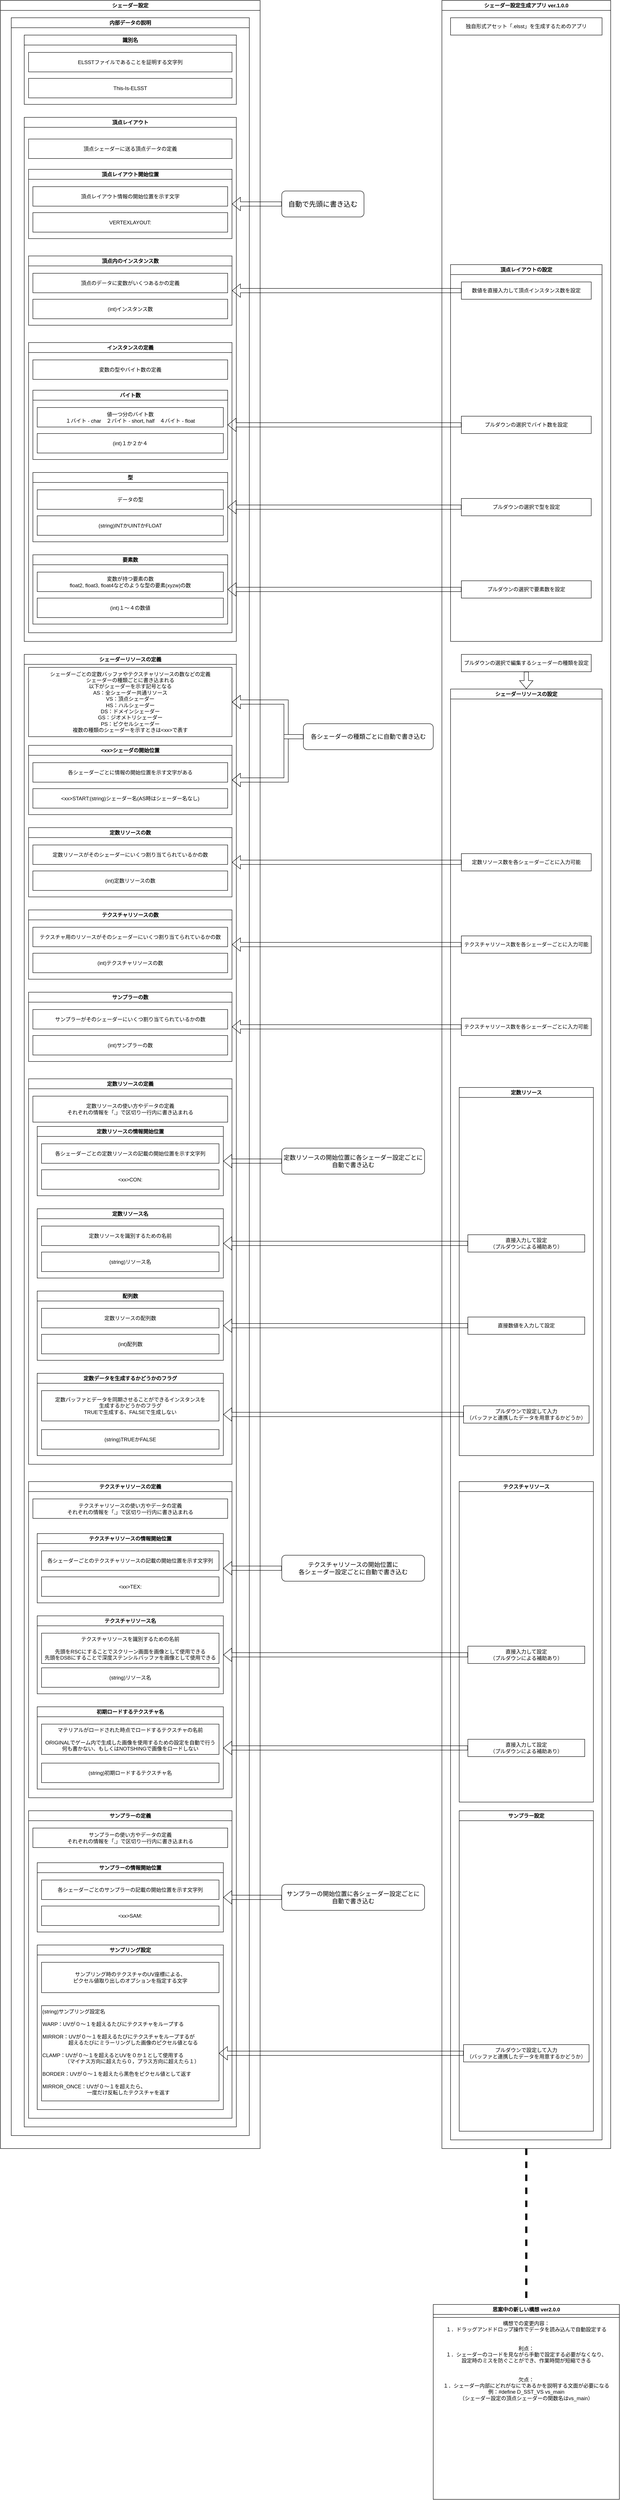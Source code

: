 <mxfile version="22.1.21" type="device">
  <diagram name="シェーダー設定生成アプリ ver.1.0.0" id="ZOv4qY263bcVziLHjtyt">
    <mxGraphModel dx="2442" dy="955" grid="1" gridSize="10" guides="1" tooltips="1" connect="1" arrows="1" fold="1" page="1" pageScale="1" pageWidth="827" pageHeight="1169" math="0" shadow="0">
      <root>
        <mxCell id="0" />
        <mxCell id="1" parent="0" />
        <mxCell id="END74McyOIayrzuz1Cq9-1" value="シェーダー設定生成アプリ ver.1.0.0" style="swimlane;whiteSpace=wrap;html=1;swimlaneFillColor=default;" parent="1" vertex="1">
          <mxGeometry x="260" y="80" width="390" height="4960" as="geometry" />
        </mxCell>
        <mxCell id="END74McyOIayrzuz1Cq9-2" value="独自形式アセット「.elsst」を生成するためのアプリ" style="rounded=0;whiteSpace=wrap;html=1;" parent="END74McyOIayrzuz1Cq9-1" vertex="1">
          <mxGeometry x="20" y="40" width="350" height="40" as="geometry" />
        </mxCell>
        <mxCell id="END74McyOIayrzuz1Cq9-3" value="頂点レイアウトの設定" style="swimlane;whiteSpace=wrap;html=1;" parent="END74McyOIayrzuz1Cq9-1" vertex="1">
          <mxGeometry x="20" y="610" width="350" height="870" as="geometry" />
        </mxCell>
        <mxCell id="END74McyOIayrzuz1Cq9-83" value="数値を直接入力して頂点インスタンス数を設定" style="rounded=0;whiteSpace=wrap;html=1;" parent="END74McyOIayrzuz1Cq9-3" vertex="1">
          <mxGeometry x="25" y="40" width="300" height="40" as="geometry" />
        </mxCell>
        <mxCell id="END74McyOIayrzuz1Cq9-86" value="プルダウンの選択でバイト数を設定" style="rounded=0;whiteSpace=wrap;html=1;" parent="END74McyOIayrzuz1Cq9-3" vertex="1">
          <mxGeometry x="25" y="350" width="300" height="40" as="geometry" />
        </mxCell>
        <mxCell id="END74McyOIayrzuz1Cq9-89" value="プルダウンの選択で型を設定" style="rounded=0;whiteSpace=wrap;html=1;" parent="END74McyOIayrzuz1Cq9-3" vertex="1">
          <mxGeometry x="25" y="540" width="300" height="40" as="geometry" />
        </mxCell>
        <mxCell id="END74McyOIayrzuz1Cq9-90" value="プルダウンの選択で要素数を設定" style="rounded=0;whiteSpace=wrap;html=1;" parent="END74McyOIayrzuz1Cq9-3" vertex="1">
          <mxGeometry x="25" y="730" width="300" height="40" as="geometry" />
        </mxCell>
        <mxCell id="END74McyOIayrzuz1Cq9-106" value="シェーダーリソースの設定" style="swimlane;whiteSpace=wrap;html=1;" parent="END74McyOIayrzuz1Cq9-1" vertex="1">
          <mxGeometry x="20" y="1590" width="350" height="3350" as="geometry" />
        </mxCell>
        <mxCell id="END74McyOIayrzuz1Cq9-109" value="定数リソース数を各シェーダーごとに入力可能" style="rounded=0;whiteSpace=wrap;html=1;" parent="END74McyOIayrzuz1Cq9-106" vertex="1">
          <mxGeometry x="25" y="380" width="300" height="40" as="geometry" />
        </mxCell>
        <mxCell id="END74McyOIayrzuz1Cq9-113" value="テクスチャリソース数を各シェーダーごとに入力可能" style="rounded=0;whiteSpace=wrap;html=1;" parent="END74McyOIayrzuz1Cq9-106" vertex="1">
          <mxGeometry x="25" y="570" width="300" height="40" as="geometry" />
        </mxCell>
        <mxCell id="END74McyOIayrzuz1Cq9-115" value="テクスチャリソース数を各シェーダーごとに入力可能" style="rounded=0;whiteSpace=wrap;html=1;" parent="END74McyOIayrzuz1Cq9-106" vertex="1">
          <mxGeometry x="25" y="760" width="300" height="40" as="geometry" />
        </mxCell>
        <mxCell id="END74McyOIayrzuz1Cq9-122" value="定数リソース" style="swimlane;whiteSpace=wrap;html=1;" parent="END74McyOIayrzuz1Cq9-106" vertex="1">
          <mxGeometry x="20" y="920" width="310" height="850" as="geometry" />
        </mxCell>
        <mxCell id="END74McyOIayrzuz1Cq9-141" value="直接入力して設定&lt;br&gt;（プルダウンによる補助あり）" style="rounded=0;whiteSpace=wrap;html=1;" parent="END74McyOIayrzuz1Cq9-122" vertex="1">
          <mxGeometry x="20" y="340" width="270" height="40" as="geometry" />
        </mxCell>
        <mxCell id="END74McyOIayrzuz1Cq9-143" value="直接数値を入力して設定" style="rounded=0;whiteSpace=wrap;html=1;" parent="END74McyOIayrzuz1Cq9-122" vertex="1">
          <mxGeometry x="20" y="530" width="270" height="40" as="geometry" />
        </mxCell>
        <mxCell id="END74McyOIayrzuz1Cq9-146" value="プルダウンで設定して入力&lt;br&gt;（バッファと連携したデータを用意するかどうか）" style="rounded=0;whiteSpace=wrap;html=1;" parent="END74McyOIayrzuz1Cq9-122" vertex="1">
          <mxGeometry x="10" y="735" width="290" height="40" as="geometry" />
        </mxCell>
        <mxCell id="END74McyOIayrzuz1Cq9-147" value="テクスチャリソース" style="swimlane;whiteSpace=wrap;html=1;" parent="END74McyOIayrzuz1Cq9-106" vertex="1">
          <mxGeometry x="20" y="1830" width="310" height="740" as="geometry" />
        </mxCell>
        <mxCell id="END74McyOIayrzuz1Cq9-148" value="直接入力して設定&lt;br&gt;（プルダウンによる補助あり）" style="rounded=0;whiteSpace=wrap;html=1;" parent="END74McyOIayrzuz1Cq9-147" vertex="1">
          <mxGeometry x="20" y="380" width="270" height="40" as="geometry" />
        </mxCell>
        <mxCell id="END74McyOIayrzuz1Cq9-153" value="直接入力して設定&lt;br&gt;（プルダウンによる補助あり）" style="rounded=0;whiteSpace=wrap;html=1;" parent="END74McyOIayrzuz1Cq9-147" vertex="1">
          <mxGeometry x="20" y="595" width="270" height="40" as="geometry" />
        </mxCell>
        <mxCell id="END74McyOIayrzuz1Cq9-154" value="サンプラー設定" style="swimlane;whiteSpace=wrap;html=1;" parent="END74McyOIayrzuz1Cq9-106" vertex="1">
          <mxGeometry x="20" y="2590" width="310" height="740" as="geometry" />
        </mxCell>
        <mxCell id="END74McyOIayrzuz1Cq9-157" value="プルダウンで設定して入力&lt;br&gt;（バッファと連携したデータを用意するかどうか）" style="rounded=0;whiteSpace=wrap;html=1;" parent="END74McyOIayrzuz1Cq9-154" vertex="1">
          <mxGeometry x="10" y="540" width="290" height="40" as="geometry" />
        </mxCell>
        <mxCell id="END74McyOIayrzuz1Cq9-127" value="プルダウンの選択で編集するシェーダーの種類を設定" style="rounded=0;whiteSpace=wrap;html=1;" parent="END74McyOIayrzuz1Cq9-1" vertex="1">
          <mxGeometry x="45" y="1510" width="300" height="40" as="geometry" />
        </mxCell>
        <mxCell id="END74McyOIayrzuz1Cq9-130" value="" style="shape=flexArrow;endArrow=classic;html=1;rounded=0;exitX=0.5;exitY=1;exitDx=0;exitDy=0;entryX=0.5;entryY=0;entryDx=0;entryDy=0;" parent="END74McyOIayrzuz1Cq9-1" source="END74McyOIayrzuz1Cq9-127" target="END74McyOIayrzuz1Cq9-106" edge="1">
          <mxGeometry width="50" height="50" relative="1" as="geometry">
            <mxPoint x="240" y="1790" as="sourcePoint" />
            <mxPoint x="-290" y="1790" as="targetPoint" />
          </mxGeometry>
        </mxCell>
        <mxCell id="END74McyOIayrzuz1Cq9-7" value="シェーダー設定" style="swimlane;whiteSpace=wrap;html=1;swimlaneFillColor=default;" parent="1" vertex="1">
          <mxGeometry x="-760" y="80" width="600" height="4960" as="geometry" />
        </mxCell>
        <mxCell id="END74McyOIayrzuz1Cq9-8" value="内部データの説明" style="swimlane;whiteSpace=wrap;html=1;swimlaneFillColor=default;" parent="END74McyOIayrzuz1Cq9-7" vertex="1">
          <mxGeometry x="25" y="40" width="550" height="4890" as="geometry" />
        </mxCell>
        <mxCell id="END74McyOIayrzuz1Cq9-9" value="識別名" style="swimlane;whiteSpace=wrap;html=1;swimlaneFillColor=default;" parent="END74McyOIayrzuz1Cq9-8" vertex="1">
          <mxGeometry x="30" y="40" width="490" height="160" as="geometry" />
        </mxCell>
        <mxCell id="END74McyOIayrzuz1Cq9-10" value="ELSSTファイルであることを証明する文字列" style="rounded=0;whiteSpace=wrap;html=1;" parent="END74McyOIayrzuz1Cq9-9" vertex="1">
          <mxGeometry x="10" y="40" width="470" height="45" as="geometry" />
        </mxCell>
        <mxCell id="END74McyOIayrzuz1Cq9-11" value="This-Is-ELSST" style="rounded=0;whiteSpace=wrap;html=1;" parent="END74McyOIayrzuz1Cq9-9" vertex="1">
          <mxGeometry x="10" y="100" width="470" height="45" as="geometry" />
        </mxCell>
        <mxCell id="END74McyOIayrzuz1Cq9-12" value="頂点レイアウト" style="swimlane;whiteSpace=wrap;html=1;swimlaneFillColor=default;" parent="END74McyOIayrzuz1Cq9-8" vertex="1">
          <mxGeometry x="30" y="230" width="490" height="1210" as="geometry" />
        </mxCell>
        <mxCell id="END74McyOIayrzuz1Cq9-13" value="頂点レイアウト開始位置" style="swimlane;whiteSpace=wrap;html=1;swimlaneFillColor=default;" parent="END74McyOIayrzuz1Cq9-12" vertex="1">
          <mxGeometry x="10" y="120" width="470" height="160" as="geometry" />
        </mxCell>
        <mxCell id="END74McyOIayrzuz1Cq9-14" value="頂点レイアウト情報の開始位置を示す文字" style="rounded=0;whiteSpace=wrap;html=1;" parent="END74McyOIayrzuz1Cq9-13" vertex="1">
          <mxGeometry x="10" y="40" width="450" height="45" as="geometry" />
        </mxCell>
        <mxCell id="END74McyOIayrzuz1Cq9-15" value="VERTEXLAYOUT:" style="rounded=0;whiteSpace=wrap;html=1;" parent="END74McyOIayrzuz1Cq9-13" vertex="1">
          <mxGeometry x="10" y="100" width="450" height="45" as="geometry" />
        </mxCell>
        <mxCell id="END74McyOIayrzuz1Cq9-16" value="頂点内のインスタンス数" style="swimlane;whiteSpace=wrap;html=1;swimlaneFillColor=default;" parent="END74McyOIayrzuz1Cq9-12" vertex="1">
          <mxGeometry x="10" y="320" width="470" height="160" as="geometry" />
        </mxCell>
        <mxCell id="END74McyOIayrzuz1Cq9-17" value="頂点のデータに変数がいくつあるかの定義" style="rounded=0;whiteSpace=wrap;html=1;" parent="END74McyOIayrzuz1Cq9-16" vertex="1">
          <mxGeometry x="10" y="40" width="450" height="45" as="geometry" />
        </mxCell>
        <mxCell id="END74McyOIayrzuz1Cq9-18" value="(int)インスタンス数" style="rounded=0;whiteSpace=wrap;html=1;" parent="END74McyOIayrzuz1Cq9-16" vertex="1">
          <mxGeometry x="10" y="100" width="450" height="45" as="geometry" />
        </mxCell>
        <mxCell id="END74McyOIayrzuz1Cq9-19" value="インスタンスの定義" style="swimlane;whiteSpace=wrap;html=1;swimlaneFillColor=default;" parent="END74McyOIayrzuz1Cq9-12" vertex="1">
          <mxGeometry x="10" y="520" width="470" height="670" as="geometry" />
        </mxCell>
        <mxCell id="END74McyOIayrzuz1Cq9-20" value="変数の型やバイト数の定義" style="rounded=0;whiteSpace=wrap;html=1;" parent="END74McyOIayrzuz1Cq9-19" vertex="1">
          <mxGeometry x="10" y="40" width="450" height="45" as="geometry" />
        </mxCell>
        <mxCell id="END74McyOIayrzuz1Cq9-21" value="バイト数" style="swimlane;whiteSpace=wrap;html=1;swimlaneFillColor=default;" parent="END74McyOIayrzuz1Cq9-19" vertex="1">
          <mxGeometry x="10" y="110" width="450" height="160" as="geometry" />
        </mxCell>
        <mxCell id="END74McyOIayrzuz1Cq9-22" value="値一つ分のバイト数&lt;br&gt;１バイト - char　２バイト - short, half　４バイト - float" style="rounded=0;whiteSpace=wrap;html=1;" parent="END74McyOIayrzuz1Cq9-21" vertex="1">
          <mxGeometry x="10" y="40" width="430" height="45" as="geometry" />
        </mxCell>
        <mxCell id="END74McyOIayrzuz1Cq9-23" value="(int)１か２か４" style="rounded=0;whiteSpace=wrap;html=1;" parent="END74McyOIayrzuz1Cq9-21" vertex="1">
          <mxGeometry x="10" y="100" width="430" height="45" as="geometry" />
        </mxCell>
        <mxCell id="END74McyOIayrzuz1Cq9-24" value="型" style="swimlane;whiteSpace=wrap;html=1;swimlaneFillColor=default;" parent="END74McyOIayrzuz1Cq9-19" vertex="1">
          <mxGeometry x="10" y="300" width="450" height="160" as="geometry" />
        </mxCell>
        <mxCell id="END74McyOIayrzuz1Cq9-25" value="データの型" style="rounded=0;whiteSpace=wrap;html=1;" parent="END74McyOIayrzuz1Cq9-24" vertex="1">
          <mxGeometry x="10" y="40" width="430" height="45" as="geometry" />
        </mxCell>
        <mxCell id="END74McyOIayrzuz1Cq9-26" value="(string)INTかUINTかFLOAT" style="rounded=0;whiteSpace=wrap;html=1;" parent="END74McyOIayrzuz1Cq9-24" vertex="1">
          <mxGeometry x="10" y="100" width="430" height="45" as="geometry" />
        </mxCell>
        <mxCell id="END74McyOIayrzuz1Cq9-27" value="要素数" style="swimlane;whiteSpace=wrap;html=1;swimlaneFillColor=default;" parent="END74McyOIayrzuz1Cq9-19" vertex="1">
          <mxGeometry x="10" y="490" width="450" height="160" as="geometry" />
        </mxCell>
        <mxCell id="END74McyOIayrzuz1Cq9-28" value="変数が持つ要素の数&lt;br&gt;float2, float3, float4などのような型の要素(xyzw)の数" style="rounded=0;whiteSpace=wrap;html=1;" parent="END74McyOIayrzuz1Cq9-27" vertex="1">
          <mxGeometry x="10" y="40" width="430" height="45" as="geometry" />
        </mxCell>
        <mxCell id="END74McyOIayrzuz1Cq9-29" value="(int)１～４の数値" style="rounded=0;whiteSpace=wrap;html=1;" parent="END74McyOIayrzuz1Cq9-27" vertex="1">
          <mxGeometry x="10" y="100" width="430" height="45" as="geometry" />
        </mxCell>
        <mxCell id="END74McyOIayrzuz1Cq9-30" value="頂点シェーダーに送る頂点データの定義" style="rounded=0;whiteSpace=wrap;html=1;" parent="END74McyOIayrzuz1Cq9-12" vertex="1">
          <mxGeometry x="10" y="50" width="470" height="45" as="geometry" />
        </mxCell>
        <mxCell id="END74McyOIayrzuz1Cq9-31" value="シェーダーリソースの定義" style="swimlane;whiteSpace=wrap;html=1;swimlaneFillColor=default;" parent="END74McyOIayrzuz1Cq9-8" vertex="1">
          <mxGeometry x="30" y="1470" width="490" height="3400" as="geometry" />
        </mxCell>
        <mxCell id="END74McyOIayrzuz1Cq9-32" value="シェーダーごとの定数バッファやテクスチャリソースの数などの定義&lt;br&gt;シェーダーの種類ごとに書き込まれる&lt;br&gt;以下がシェーダーを示す記号となる&lt;br&gt;AS：全シェーダー共通リソース&lt;br&gt;VS：頂点シェーダー&lt;br&gt;HS：ハルシェーダー&lt;br&gt;DS：ドメインシェーダー&lt;br&gt;GS：ジオメトリシェーダー&lt;br&gt;PS：ピクセルシェーダー&lt;br&gt;複数の種類のシェーダーを示すときは&amp;lt;xx&amp;gt;で表す" style="rounded=0;whiteSpace=wrap;html=1;" parent="END74McyOIayrzuz1Cq9-31" vertex="1">
          <mxGeometry x="10" y="30" width="470" height="160" as="geometry" />
        </mxCell>
        <mxCell id="END74McyOIayrzuz1Cq9-33" value="&amp;lt;xx&amp;gt;シェーダの開始位置" style="swimlane;whiteSpace=wrap;html=1;swimlaneFillColor=default;" parent="END74McyOIayrzuz1Cq9-31" vertex="1">
          <mxGeometry x="10" y="210" width="470" height="160" as="geometry" />
        </mxCell>
        <mxCell id="END74McyOIayrzuz1Cq9-34" value="各シェーダーごとに情報の開始位置を示す文字がある" style="rounded=0;whiteSpace=wrap;html=1;" parent="END74McyOIayrzuz1Cq9-33" vertex="1">
          <mxGeometry x="10" y="40" width="450" height="45" as="geometry" />
        </mxCell>
        <mxCell id="END74McyOIayrzuz1Cq9-35" value="&amp;lt;xx&amp;gt;START:(string)シェーダー名(AS時はシェーダー名なし)" style="rounded=0;whiteSpace=wrap;html=1;" parent="END74McyOIayrzuz1Cq9-33" vertex="1">
          <mxGeometry x="10" y="100" width="450" height="45" as="geometry" />
        </mxCell>
        <mxCell id="END74McyOIayrzuz1Cq9-36" value="定数リソースの数" style="swimlane;whiteSpace=wrap;html=1;swimlaneFillColor=default;" parent="END74McyOIayrzuz1Cq9-31" vertex="1">
          <mxGeometry x="10" y="400" width="470" height="160" as="geometry" />
        </mxCell>
        <mxCell id="END74McyOIayrzuz1Cq9-37" value="定数リソースがそのシェーダーにいくつ割り当てられているかの数" style="rounded=0;whiteSpace=wrap;html=1;" parent="END74McyOIayrzuz1Cq9-36" vertex="1">
          <mxGeometry x="10" y="40" width="450" height="45" as="geometry" />
        </mxCell>
        <mxCell id="END74McyOIayrzuz1Cq9-38" value="(int)定数リソースの数" style="rounded=0;whiteSpace=wrap;html=1;" parent="END74McyOIayrzuz1Cq9-36" vertex="1">
          <mxGeometry x="10" y="100" width="450" height="45" as="geometry" />
        </mxCell>
        <mxCell id="END74McyOIayrzuz1Cq9-39" value="テクスチャリソースの数" style="swimlane;whiteSpace=wrap;html=1;swimlaneFillColor=default;" parent="END74McyOIayrzuz1Cq9-31" vertex="1">
          <mxGeometry x="10" y="590" width="470" height="160" as="geometry" />
        </mxCell>
        <mxCell id="END74McyOIayrzuz1Cq9-40" value="テクスチャ用のリソースがそのシェーダーにいくつ割り当てられているかの数" style="rounded=0;whiteSpace=wrap;html=1;" parent="END74McyOIayrzuz1Cq9-39" vertex="1">
          <mxGeometry x="10" y="40" width="450" height="45" as="geometry" />
        </mxCell>
        <mxCell id="END74McyOIayrzuz1Cq9-41" value="(int)テクスチャリソースの数" style="rounded=0;whiteSpace=wrap;html=1;" parent="END74McyOIayrzuz1Cq9-39" vertex="1">
          <mxGeometry x="10" y="100" width="450" height="45" as="geometry" />
        </mxCell>
        <mxCell id="END74McyOIayrzuz1Cq9-42" value="サンプラーの数" style="swimlane;whiteSpace=wrap;html=1;swimlaneFillColor=default;" parent="END74McyOIayrzuz1Cq9-31" vertex="1">
          <mxGeometry x="10" y="780" width="470" height="160" as="geometry" />
        </mxCell>
        <mxCell id="END74McyOIayrzuz1Cq9-43" value="サンプラーがそのシェーダーにいくつ割り当てられているかの数" style="rounded=0;whiteSpace=wrap;html=1;" parent="END74McyOIayrzuz1Cq9-42" vertex="1">
          <mxGeometry x="10" y="40" width="450" height="45" as="geometry" />
        </mxCell>
        <mxCell id="END74McyOIayrzuz1Cq9-44" value="(int)サンプラーの数" style="rounded=0;whiteSpace=wrap;html=1;" parent="END74McyOIayrzuz1Cq9-42" vertex="1">
          <mxGeometry x="10" y="100" width="450" height="45" as="geometry" />
        </mxCell>
        <mxCell id="END74McyOIayrzuz1Cq9-45" value="定数リソースの定義" style="swimlane;whiteSpace=wrap;html=1;swimlaneFillColor=default;" parent="END74McyOIayrzuz1Cq9-31" vertex="1">
          <mxGeometry x="10" y="980" width="470" height="890" as="geometry" />
        </mxCell>
        <mxCell id="END74McyOIayrzuz1Cq9-46" value="定数リソースの使い方やデータの定義&lt;br&gt;それぞれの情報を「,」で区切り一行内に書き込まれる" style="rounded=0;whiteSpace=wrap;html=1;" parent="END74McyOIayrzuz1Cq9-45" vertex="1">
          <mxGeometry x="10" y="40" width="450" height="60" as="geometry" />
        </mxCell>
        <mxCell id="END74McyOIayrzuz1Cq9-47" value="定数リソース名" style="swimlane;whiteSpace=wrap;html=1;swimlaneFillColor=default;" parent="END74McyOIayrzuz1Cq9-45" vertex="1">
          <mxGeometry x="20" y="300" width="430" height="160" as="geometry" />
        </mxCell>
        <mxCell id="END74McyOIayrzuz1Cq9-48" value="定数リソースを識別するための名前" style="rounded=0;whiteSpace=wrap;html=1;" parent="END74McyOIayrzuz1Cq9-47" vertex="1">
          <mxGeometry x="10" y="40" width="410" height="45" as="geometry" />
        </mxCell>
        <mxCell id="END74McyOIayrzuz1Cq9-49" value="(string)リソース名" style="rounded=0;whiteSpace=wrap;html=1;" parent="END74McyOIayrzuz1Cq9-47" vertex="1">
          <mxGeometry x="10" y="100" width="410" height="45" as="geometry" />
        </mxCell>
        <mxCell id="END74McyOIayrzuz1Cq9-50" value="配列数" style="swimlane;whiteSpace=wrap;html=1;swimlaneFillColor=default;" parent="END74McyOIayrzuz1Cq9-45" vertex="1">
          <mxGeometry x="20" y="490" width="430" height="160" as="geometry" />
        </mxCell>
        <mxCell id="END74McyOIayrzuz1Cq9-51" value="定数リソースの配列数" style="rounded=0;whiteSpace=wrap;html=1;" parent="END74McyOIayrzuz1Cq9-50" vertex="1">
          <mxGeometry x="10" y="40" width="410" height="45" as="geometry" />
        </mxCell>
        <mxCell id="END74McyOIayrzuz1Cq9-52" value="(int)配列数" style="rounded=0;whiteSpace=wrap;html=1;" parent="END74McyOIayrzuz1Cq9-50" vertex="1">
          <mxGeometry x="10" y="100" width="410" height="45" as="geometry" />
        </mxCell>
        <mxCell id="END74McyOIayrzuz1Cq9-53" value="定数データを生成するかどうかのフラグ" style="swimlane;whiteSpace=wrap;html=1;swimlaneFillColor=default;" parent="END74McyOIayrzuz1Cq9-45" vertex="1">
          <mxGeometry x="20" y="680" width="430" height="190" as="geometry" />
        </mxCell>
        <mxCell id="END74McyOIayrzuz1Cq9-54" value="定数バッファとデータを同期させることができるインスタンスを&lt;br&gt;生成するかどうかのフラグ&lt;br&gt;TRUEで生成する、FALSEで生成しない" style="rounded=0;whiteSpace=wrap;html=1;" parent="END74McyOIayrzuz1Cq9-53" vertex="1">
          <mxGeometry x="10" y="40" width="410" height="70" as="geometry" />
        </mxCell>
        <mxCell id="END74McyOIayrzuz1Cq9-55" value="(string)TRUEかFALSE" style="rounded=0;whiteSpace=wrap;html=1;" parent="END74McyOIayrzuz1Cq9-53" vertex="1">
          <mxGeometry x="10" y="130" width="410" height="45" as="geometry" />
        </mxCell>
        <mxCell id="END74McyOIayrzuz1Cq9-56" value="定数リソースの情報開始位置" style="swimlane;whiteSpace=wrap;html=1;swimlaneFillColor=default;" parent="END74McyOIayrzuz1Cq9-45" vertex="1">
          <mxGeometry x="20" y="110" width="430" height="160" as="geometry" />
        </mxCell>
        <mxCell id="END74McyOIayrzuz1Cq9-57" value="各シェーダーごとの定数リソースの記載の開始位置を示す文字列" style="rounded=0;whiteSpace=wrap;html=1;" parent="END74McyOIayrzuz1Cq9-56" vertex="1">
          <mxGeometry x="10" y="40" width="410" height="45" as="geometry" />
        </mxCell>
        <mxCell id="END74McyOIayrzuz1Cq9-58" value="&amp;lt;xx&amp;gt;CON:" style="rounded=0;whiteSpace=wrap;html=1;" parent="END74McyOIayrzuz1Cq9-56" vertex="1">
          <mxGeometry x="10" y="100" width="410" height="45" as="geometry" />
        </mxCell>
        <mxCell id="END74McyOIayrzuz1Cq9-59" value="テクスチャリソースの定義" style="swimlane;whiteSpace=wrap;html=1;swimlaneFillColor=default;" parent="END74McyOIayrzuz1Cq9-31" vertex="1">
          <mxGeometry x="10" y="1910" width="470" height="730" as="geometry" />
        </mxCell>
        <mxCell id="END74McyOIayrzuz1Cq9-60" value="テクスチャリソースの使い方やデータの定義&lt;br&gt;それぞれの情報を「,」で区切り一行内に書き込まれる" style="rounded=0;whiteSpace=wrap;html=1;" parent="END74McyOIayrzuz1Cq9-59" vertex="1">
          <mxGeometry x="10" y="40" width="450" height="45" as="geometry" />
        </mxCell>
        <mxCell id="END74McyOIayrzuz1Cq9-61" value="テクスチャリソース名" style="swimlane;whiteSpace=wrap;html=1;swimlaneFillColor=default;" parent="END74McyOIayrzuz1Cq9-59" vertex="1">
          <mxGeometry x="20" y="310" width="430" height="180" as="geometry" />
        </mxCell>
        <mxCell id="END74McyOIayrzuz1Cq9-62" value="テクスチャリソースを識別するための名前&lt;br&gt;&lt;br&gt;先頭をRSCにすることでスクリーン画面を画像として使用できる&lt;br&gt;先頭をDSBにすることで深度ステンシルバッファを画像として使用できる" style="rounded=0;whiteSpace=wrap;html=1;" parent="END74McyOIayrzuz1Cq9-61" vertex="1">
          <mxGeometry x="10" y="40" width="410" height="70" as="geometry" />
        </mxCell>
        <mxCell id="END74McyOIayrzuz1Cq9-63" value="(string)リソース名" style="rounded=0;whiteSpace=wrap;html=1;" parent="END74McyOIayrzuz1Cq9-61" vertex="1">
          <mxGeometry x="10" y="120" width="410" height="45" as="geometry" />
        </mxCell>
        <mxCell id="END74McyOIayrzuz1Cq9-64" value="初期ロードするテクスチャ名" style="swimlane;whiteSpace=wrap;html=1;swimlaneFillColor=default;" parent="END74McyOIayrzuz1Cq9-59" vertex="1">
          <mxGeometry x="20" y="520" width="430" height="190" as="geometry" />
        </mxCell>
        <mxCell id="END74McyOIayrzuz1Cq9-65" value="マテリアルがロードされた時点でロードするテクスチャの名前&lt;br&gt;&lt;br&gt;ORIGINALでゲーム内で生成した画像を使用するための設定を自動で行う&lt;br&gt;何も書かない、もしくはNOTSHINGで画像をロードしない" style="rounded=0;whiteSpace=wrap;html=1;" parent="END74McyOIayrzuz1Cq9-64" vertex="1">
          <mxGeometry x="10" y="40" width="410" height="70" as="geometry" />
        </mxCell>
        <mxCell id="END74McyOIayrzuz1Cq9-66" value="(string)初期ロードするテクスチャ名" style="rounded=0;whiteSpace=wrap;html=1;" parent="END74McyOIayrzuz1Cq9-64" vertex="1">
          <mxGeometry x="10" y="130" width="410" height="45" as="geometry" />
        </mxCell>
        <mxCell id="END74McyOIayrzuz1Cq9-67" value="テクスチャリソースの情報開始位置" style="swimlane;whiteSpace=wrap;html=1;swimlaneFillColor=default;" parent="END74McyOIayrzuz1Cq9-59" vertex="1">
          <mxGeometry x="20" y="120" width="430" height="160" as="geometry" />
        </mxCell>
        <mxCell id="END74McyOIayrzuz1Cq9-68" value="各シェーダーごとのテクスチャリソースの記載の開始位置を示す文字列" style="rounded=0;whiteSpace=wrap;html=1;" parent="END74McyOIayrzuz1Cq9-67" vertex="1">
          <mxGeometry x="10" y="40" width="410" height="45" as="geometry" />
        </mxCell>
        <mxCell id="END74McyOIayrzuz1Cq9-69" value="&amp;lt;xx&amp;gt;TEX:" style="rounded=0;whiteSpace=wrap;html=1;" parent="END74McyOIayrzuz1Cq9-67" vertex="1">
          <mxGeometry x="10" y="100" width="410" height="45" as="geometry" />
        </mxCell>
        <mxCell id="END74McyOIayrzuz1Cq9-70" value="サンプラーの定義" style="swimlane;whiteSpace=wrap;html=1;swimlaneFillColor=default;" parent="END74McyOIayrzuz1Cq9-31" vertex="1">
          <mxGeometry x="10" y="2670" width="470" height="710" as="geometry" />
        </mxCell>
        <mxCell id="END74McyOIayrzuz1Cq9-71" value="サンプラーの使い方やデータの定義&lt;br&gt;それぞれの情報を「,」で区切り一行内に書き込まれる" style="rounded=0;whiteSpace=wrap;html=1;" parent="END74McyOIayrzuz1Cq9-70" vertex="1">
          <mxGeometry x="10" y="40" width="450" height="45" as="geometry" />
        </mxCell>
        <mxCell id="END74McyOIayrzuz1Cq9-72" value="サンプリング設定" style="swimlane;whiteSpace=wrap;html=1;swimlaneFillColor=default;" parent="END74McyOIayrzuz1Cq9-70" vertex="1">
          <mxGeometry x="20" y="310" width="430" height="380" as="geometry" />
        </mxCell>
        <mxCell id="END74McyOIayrzuz1Cq9-73" value="サンプリング時のテクスチャのUV座標による、&lt;br&gt;ピクセル値取り出しのオプションを指定する文字" style="rounded=0;whiteSpace=wrap;html=1;" parent="END74McyOIayrzuz1Cq9-72" vertex="1">
          <mxGeometry x="10" y="40" width="410" height="70" as="geometry" />
        </mxCell>
        <mxCell id="END74McyOIayrzuz1Cq9-74" value="(string)サンプリング設定名&lt;br&gt;&lt;br&gt;WARP：UVが０～１を超えるたびにテクスチャをループする&lt;br&gt;&lt;br&gt;MIRROR：UVが０～１を超えるたびにテクスチャをループするが&lt;br&gt;　　　　　超えるたびにミラーリングした画像のピクセル値となる&lt;br&gt;&lt;br&gt;CLAMP：UVが０～１を超えるとUVを０か１として使用する&lt;br&gt;　　　　 （マイナス方向に超えたら０，プラス方向に超えたら１）&lt;br&gt;&lt;br&gt;BORDER：UVが０～１を超えたら黒色をピクセル値として返す&lt;br&gt;&lt;br&gt;MIRROR_ONCE：UVが０～１を超えたら、&lt;br&gt;　　　　　　　　&amp;nbsp; 一度だけ反転したテクスチャを返す" style="rounded=0;whiteSpace=wrap;html=1;verticalAlign=top;align=left;" parent="END74McyOIayrzuz1Cq9-72" vertex="1">
          <mxGeometry x="10" y="140" width="410" height="220" as="geometry" />
        </mxCell>
        <mxCell id="END74McyOIayrzuz1Cq9-75" value="サンプラーの情報開始位置" style="swimlane;whiteSpace=wrap;html=1;swimlaneFillColor=default;" parent="END74McyOIayrzuz1Cq9-70" vertex="1">
          <mxGeometry x="20" y="120" width="430" height="160" as="geometry" />
        </mxCell>
        <mxCell id="END74McyOIayrzuz1Cq9-76" value="各シェーダーごとのサンプラーの記載の開始位置を示す文字列" style="rounded=0;whiteSpace=wrap;html=1;" parent="END74McyOIayrzuz1Cq9-75" vertex="1">
          <mxGeometry x="10" y="40" width="410" height="45" as="geometry" />
        </mxCell>
        <mxCell id="END74McyOIayrzuz1Cq9-77" value="&amp;lt;xx&amp;gt;SAM:" style="rounded=0;whiteSpace=wrap;html=1;" parent="END74McyOIayrzuz1Cq9-75" vertex="1">
          <mxGeometry x="10" y="100" width="410" height="45" as="geometry" />
        </mxCell>
        <mxCell id="END74McyOIayrzuz1Cq9-81" value="自動で先頭に書き込む" style="rounded=1;whiteSpace=wrap;html=1;fontSize=16;" parent="1" vertex="1">
          <mxGeometry x="-110" y="520" width="190" height="60" as="geometry" />
        </mxCell>
        <mxCell id="END74McyOIayrzuz1Cq9-82" value="" style="shape=flexArrow;endArrow=classic;html=1;rounded=0;entryX=1;entryY=0.5;entryDx=0;entryDy=0;exitX=0;exitY=0.5;exitDx=0;exitDy=0;" parent="1" source="END74McyOIayrzuz1Cq9-81" target="END74McyOIayrzuz1Cq9-13" edge="1">
          <mxGeometry width="50" height="50" relative="1" as="geometry">
            <mxPoint x="-150" y="550" as="sourcePoint" />
            <mxPoint x="-215" y="560" as="targetPoint" />
          </mxGeometry>
        </mxCell>
        <mxCell id="END74McyOIayrzuz1Cq9-85" value="" style="shape=flexArrow;endArrow=classic;html=1;rounded=0;entryX=1;entryY=0.5;entryDx=0;entryDy=0;exitX=0;exitY=0.5;exitDx=0;exitDy=0;" parent="1" source="END74McyOIayrzuz1Cq9-83" target="END74McyOIayrzuz1Cq9-16" edge="1">
          <mxGeometry width="50" height="50" relative="1" as="geometry">
            <mxPoint x="-60" y="750" as="sourcePoint" />
            <mxPoint x="-10" y="700" as="targetPoint" />
          </mxGeometry>
        </mxCell>
        <mxCell id="END74McyOIayrzuz1Cq9-87" value="" style="shape=flexArrow;endArrow=classic;html=1;rounded=0;entryX=1;entryY=0.5;entryDx=0;entryDy=0;exitX=0;exitY=0.5;exitDx=0;exitDy=0;" parent="1" source="END74McyOIayrzuz1Cq9-86" target="END74McyOIayrzuz1Cq9-21" edge="1">
          <mxGeometry width="50" height="50" relative="1" as="geometry">
            <mxPoint x="305" y="1010" as="sourcePoint" />
            <mxPoint x="-225" y="1010" as="targetPoint" />
          </mxGeometry>
        </mxCell>
        <mxCell id="END74McyOIayrzuz1Cq9-88" value="" style="shape=flexArrow;endArrow=classic;html=1;rounded=0;exitX=0;exitY=0.5;exitDx=0;exitDy=0;entryX=1;entryY=0.5;entryDx=0;entryDy=0;" parent="1" source="END74McyOIayrzuz1Cq9-89" target="END74McyOIayrzuz1Cq9-24" edge="1">
          <mxGeometry width="50" height="50" relative="1" as="geometry">
            <mxPoint x="305" y="1210" as="sourcePoint" />
            <mxPoint x="-130" y="1240" as="targetPoint" />
          </mxGeometry>
        </mxCell>
        <mxCell id="END74McyOIayrzuz1Cq9-91" value="" style="shape=flexArrow;endArrow=classic;html=1;rounded=0;exitX=0;exitY=0.5;exitDx=0;exitDy=0;entryX=1;entryY=0.5;entryDx=0;entryDy=0;" parent="1" source="END74McyOIayrzuz1Cq9-90" target="END74McyOIayrzuz1Cq9-27" edge="1">
          <mxGeometry width="50" height="50" relative="1" as="geometry">
            <mxPoint x="305" y="1370" as="sourcePoint" />
            <mxPoint x="-235" y="1370" as="targetPoint" />
          </mxGeometry>
        </mxCell>
        <mxCell id="END74McyOIayrzuz1Cq9-111" value="" style="shape=flexArrow;endArrow=classic;html=1;rounded=0;exitX=0;exitY=0.5;exitDx=0;exitDy=0;entryX=1;entryY=0.5;entryDx=0;entryDy=0;" parent="1" source="END74McyOIayrzuz1Cq9-132" target="END74McyOIayrzuz1Cq9-33" edge="1">
          <mxGeometry width="50" height="50" relative="1" as="geometry">
            <mxPoint x="-60" y="1780" as="sourcePoint" />
            <mxPoint x="-235" y="1820" as="targetPoint" />
            <Array as="points">
              <mxPoint x="-100" y="1780" />
              <mxPoint x="-100" y="1880" />
            </Array>
          </mxGeometry>
        </mxCell>
        <mxCell id="END74McyOIayrzuz1Cq9-112" value="" style="shape=flexArrow;endArrow=classic;html=1;rounded=0;exitX=0;exitY=0.5;exitDx=0;exitDy=0;entryX=1;entryY=0.5;entryDx=0;entryDy=0;" parent="1" source="END74McyOIayrzuz1Cq9-109" target="END74McyOIayrzuz1Cq9-36" edge="1">
          <mxGeometry width="50" height="50" relative="1" as="geometry">
            <mxPoint x="305" y="2000" as="sourcePoint" />
            <mxPoint x="-225" y="2000" as="targetPoint" />
          </mxGeometry>
        </mxCell>
        <mxCell id="END74McyOIayrzuz1Cq9-114" value="" style="shape=flexArrow;endArrow=classic;html=1;rounded=0;exitX=0;exitY=0.5;exitDx=0;exitDy=0;entryX=1;entryY=0.5;entryDx=0;entryDy=0;" parent="1" source="END74McyOIayrzuz1Cq9-113" target="END74McyOIayrzuz1Cq9-39" edge="1">
          <mxGeometry width="50" height="50" relative="1" as="geometry">
            <mxPoint x="305" y="2220" as="sourcePoint" />
            <mxPoint x="-225" y="2220" as="targetPoint" />
          </mxGeometry>
        </mxCell>
        <mxCell id="END74McyOIayrzuz1Cq9-116" value="" style="shape=flexArrow;endArrow=classic;html=1;rounded=0;exitX=0;exitY=0.5;exitDx=0;exitDy=0;entryX=1;entryY=0.5;entryDx=0;entryDy=0;" parent="1" source="END74McyOIayrzuz1Cq9-115" target="END74McyOIayrzuz1Cq9-42" edge="1">
          <mxGeometry width="50" height="50" relative="1" as="geometry">
            <mxPoint x="305" y="2350" as="sourcePoint" />
            <mxPoint x="-180" y="2420" as="targetPoint" />
          </mxGeometry>
        </mxCell>
        <mxCell id="END74McyOIayrzuz1Cq9-129" value="" style="shape=flexArrow;endArrow=classic;html=1;rounded=0;exitX=0;exitY=0.5;exitDx=0;exitDy=0;entryX=1;entryY=0.5;entryDx=0;entryDy=0;" parent="1" source="END74McyOIayrzuz1Cq9-132" target="END74McyOIayrzuz1Cq9-32" edge="1">
          <mxGeometry width="50" height="50" relative="1" as="geometry">
            <mxPoint x="-60" y="1780" as="sourcePoint" />
            <mxPoint x="-225" y="1670" as="targetPoint" />
            <Array as="points">
              <mxPoint x="-100" y="1780" />
              <mxPoint x="-100" y="1700" />
            </Array>
          </mxGeometry>
        </mxCell>
        <mxCell id="END74McyOIayrzuz1Cq9-132" value="各シェーダーの種類ごとに自動で書き込む" style="rounded=1;whiteSpace=wrap;html=1;fontSize=14;" parent="1" vertex="1">
          <mxGeometry x="-60" y="1750" width="300" height="60" as="geometry" />
        </mxCell>
        <mxCell id="END74McyOIayrzuz1Cq9-134" value="定数リソースの開始位置に各シェーダー設定ごとに&lt;br&gt;自動で書き込む" style="rounded=1;whiteSpace=wrap;html=1;fontSize=14;" parent="1" vertex="1">
          <mxGeometry x="-110" y="2730" width="330" height="60" as="geometry" />
        </mxCell>
        <mxCell id="END74McyOIayrzuz1Cq9-135" value="" style="shape=flexArrow;endArrow=classic;html=1;rounded=0;exitX=0;exitY=0.5;exitDx=0;exitDy=0;entryX=1;entryY=0.5;entryDx=0;entryDy=0;" parent="1" source="END74McyOIayrzuz1Cq9-134" target="END74McyOIayrzuz1Cq9-56" edge="1">
          <mxGeometry width="50" height="50" relative="1" as="geometry">
            <mxPoint x="305" y="2550" as="sourcePoint" />
            <mxPoint x="-225" y="2550" as="targetPoint" />
          </mxGeometry>
        </mxCell>
        <mxCell id="END74McyOIayrzuz1Cq9-137" value="" style="shape=flexArrow;endArrow=classic;html=1;rounded=0;exitX=0;exitY=0.5;exitDx=0;exitDy=0;entryX=1;entryY=0.5;entryDx=0;entryDy=0;" parent="1" source="END74McyOIayrzuz1Cq9-138" target="END74McyOIayrzuz1Cq9-67" edge="1">
          <mxGeometry width="50" height="50" relative="1" as="geometry">
            <mxPoint x="305" y="3500" as="sourcePoint" />
            <mxPoint x="-130" y="3650" as="targetPoint" />
          </mxGeometry>
        </mxCell>
        <mxCell id="END74McyOIayrzuz1Cq9-138" value="テクスチャリソースの開始位置に&lt;br&gt;各シェーダー設定ごとに自動で書き込む" style="rounded=1;whiteSpace=wrap;html=1;fontSize=14;" parent="1" vertex="1">
          <mxGeometry x="-110" y="3670" width="330" height="60" as="geometry" />
        </mxCell>
        <mxCell id="END74McyOIayrzuz1Cq9-139" value="サンプラーの開始位置に各シェーダー設定ごとに&lt;br&gt;自動で書き込む" style="rounded=1;whiteSpace=wrap;html=1;fontSize=14;" parent="1" vertex="1">
          <mxGeometry x="-110" y="4430" width="330" height="60" as="geometry" />
        </mxCell>
        <mxCell id="END74McyOIayrzuz1Cq9-140" value="" style="shape=flexArrow;endArrow=classic;html=1;rounded=0;exitX=0;exitY=0.5;exitDx=0;exitDy=0;entryX=1;entryY=0.5;entryDx=0;entryDy=0;" parent="1" source="END74McyOIayrzuz1Cq9-139" target="END74McyOIayrzuz1Cq9-75" edge="1">
          <mxGeometry width="50" height="50" relative="1" as="geometry">
            <mxPoint x="305" y="4270" as="sourcePoint" />
            <mxPoint x="-245" y="4470" as="targetPoint" />
          </mxGeometry>
        </mxCell>
        <mxCell id="END74McyOIayrzuz1Cq9-142" value="" style="shape=flexArrow;endArrow=classic;html=1;rounded=0;exitX=0;exitY=0.5;exitDx=0;exitDy=0;entryX=1;entryY=0.5;entryDx=0;entryDy=0;" parent="1" source="END74McyOIayrzuz1Cq9-141" target="END74McyOIayrzuz1Cq9-47" edge="1">
          <mxGeometry width="50" height="50" relative="1" as="geometry">
            <mxPoint x="305" y="2890" as="sourcePoint" />
            <mxPoint x="-225" y="2960" as="targetPoint" />
          </mxGeometry>
        </mxCell>
        <mxCell id="END74McyOIayrzuz1Cq9-144" value="" style="shape=flexArrow;endArrow=classic;html=1;rounded=0;exitX=0;exitY=0.5;exitDx=0;exitDy=0;entryX=1;entryY=0.5;entryDx=0;entryDy=0;" parent="1" source="END74McyOIayrzuz1Cq9-143" target="END74McyOIayrzuz1Cq9-50" edge="1">
          <mxGeometry width="50" height="50" relative="1" as="geometry">
            <mxPoint x="305" y="3090" as="sourcePoint" />
            <mxPoint x="-70" y="3090" as="targetPoint" />
          </mxGeometry>
        </mxCell>
        <mxCell id="END74McyOIayrzuz1Cq9-145" value="" style="shape=flexArrow;endArrow=classic;html=1;rounded=0;exitX=0;exitY=0.5;exitDx=0;exitDy=0;entryX=1;entryY=0.5;entryDx=0;entryDy=0;" parent="1" source="END74McyOIayrzuz1Cq9-146" target="END74McyOIayrzuz1Cq9-53" edge="1">
          <mxGeometry width="50" height="50" relative="1" as="geometry">
            <mxPoint x="305" y="3310" as="sourcePoint" />
            <mxPoint x="-245" y="3360" as="targetPoint" />
          </mxGeometry>
        </mxCell>
        <mxCell id="END74McyOIayrzuz1Cq9-151" value="" style="shape=flexArrow;endArrow=classic;html=1;rounded=0;exitX=0;exitY=0.5;exitDx=0;exitDy=0;entryX=1;entryY=0.5;entryDx=0;entryDy=0;" parent="1" source="END74McyOIayrzuz1Cq9-148" target="END74McyOIayrzuz1Cq9-61" edge="1">
          <mxGeometry width="50" height="50" relative="1" as="geometry">
            <mxPoint x="80" y="3910" as="sourcePoint" />
            <mxPoint x="-55" y="3910" as="targetPoint" />
          </mxGeometry>
        </mxCell>
        <mxCell id="END74McyOIayrzuz1Cq9-152" value="" style="shape=flexArrow;endArrow=classic;html=1;rounded=0;exitX=0;exitY=0.5;exitDx=0;exitDy=0;entryX=1;entryY=0.5;entryDx=0;entryDy=0;" parent="1" source="END74McyOIayrzuz1Cq9-153" target="END74McyOIayrzuz1Cq9-64" edge="1">
          <mxGeometry width="50" height="50" relative="1" as="geometry">
            <mxPoint x="330" y="4112" as="sourcePoint" />
            <mxPoint x="-245" y="4080" as="targetPoint" />
          </mxGeometry>
        </mxCell>
        <mxCell id="END74McyOIayrzuz1Cq9-158" value="" style="shape=flexArrow;endArrow=classic;html=1;rounded=0;exitX=0;exitY=0.5;exitDx=0;exitDy=0;entryX=1;entryY=0.5;entryDx=0;entryDy=0;" parent="1" source="END74McyOIayrzuz1Cq9-157" target="END74McyOIayrzuz1Cq9-74" edge="1">
          <mxGeometry width="50" height="50" relative="1" as="geometry">
            <mxPoint x="105" y="4820" as="sourcePoint" />
            <mxPoint x="-30" y="4820" as="targetPoint" />
          </mxGeometry>
        </mxCell>
        <mxCell id="uLUAAqVQ9VN-4ufJ35Hw-1" value="" style="endArrow=none;dashed=1;html=1;strokeWidth=5;rounded=0;entryX=0.5;entryY=0;entryDx=0;entryDy=0;exitX=0.5;exitY=1;exitDx=0;exitDy=0;" edge="1" parent="1" target="uLUAAqVQ9VN-4ufJ35Hw-2" source="END74McyOIayrzuz1Cq9-1">
          <mxGeometry width="50" height="50" relative="1" as="geometry">
            <mxPoint x="460" y="5100" as="sourcePoint" />
            <mxPoint x="750" y="4580" as="targetPoint" />
          </mxGeometry>
        </mxCell>
        <mxCell id="uLUAAqVQ9VN-4ufJ35Hw-2" value="思案中の新しい構想 ver2.0.0" style="swimlane;whiteSpace=wrap;html=1;swimlaneFillColor=default;" vertex="1" parent="1">
          <mxGeometry x="240" y="5400" width="430" height="450" as="geometry" />
        </mxCell>
        <mxCell id="uLUAAqVQ9VN-4ufJ35Hw-3" value="構想での変更内容：&lt;br&gt;１．ドラッグアンドドロップ操作でデータを読み込んで自動設定する&lt;br&gt;&lt;br&gt;&lt;br&gt;利点：&lt;br&gt;１．シェーダーのコードを見ながら手動で設定する必要がなくなり、&lt;br&gt;設定時のミスを防ぐことができ、作業時間が短縮できる&lt;br&gt;&lt;br&gt;&lt;br&gt;欠点：&lt;br&gt;１．シェーダー内部にどれがなにであるかを説明する文面が必要になる&lt;br&gt;例：#define D_SST_VS vs_main&lt;br&gt;（シェーダー設定の頂点シェーダーの関数名はvs_main）" style="rounded=0;whiteSpace=wrap;html=1;horizontal=1;verticalAlign=top;" vertex="1" parent="uLUAAqVQ9VN-4ufJ35Hw-2">
          <mxGeometry y="30" width="430" height="420" as="geometry" />
        </mxCell>
      </root>
    </mxGraphModel>
  </diagram>
</mxfile>
